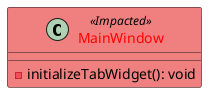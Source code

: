 @startuml

skinparam class {
	BackgroundColor<<Impacted>> LightCoral
	FontColor<<Impacted>> Red
}

class MainWindow <<Impacted>> {
	-initializeTabWidget(): void
}

@enduml
